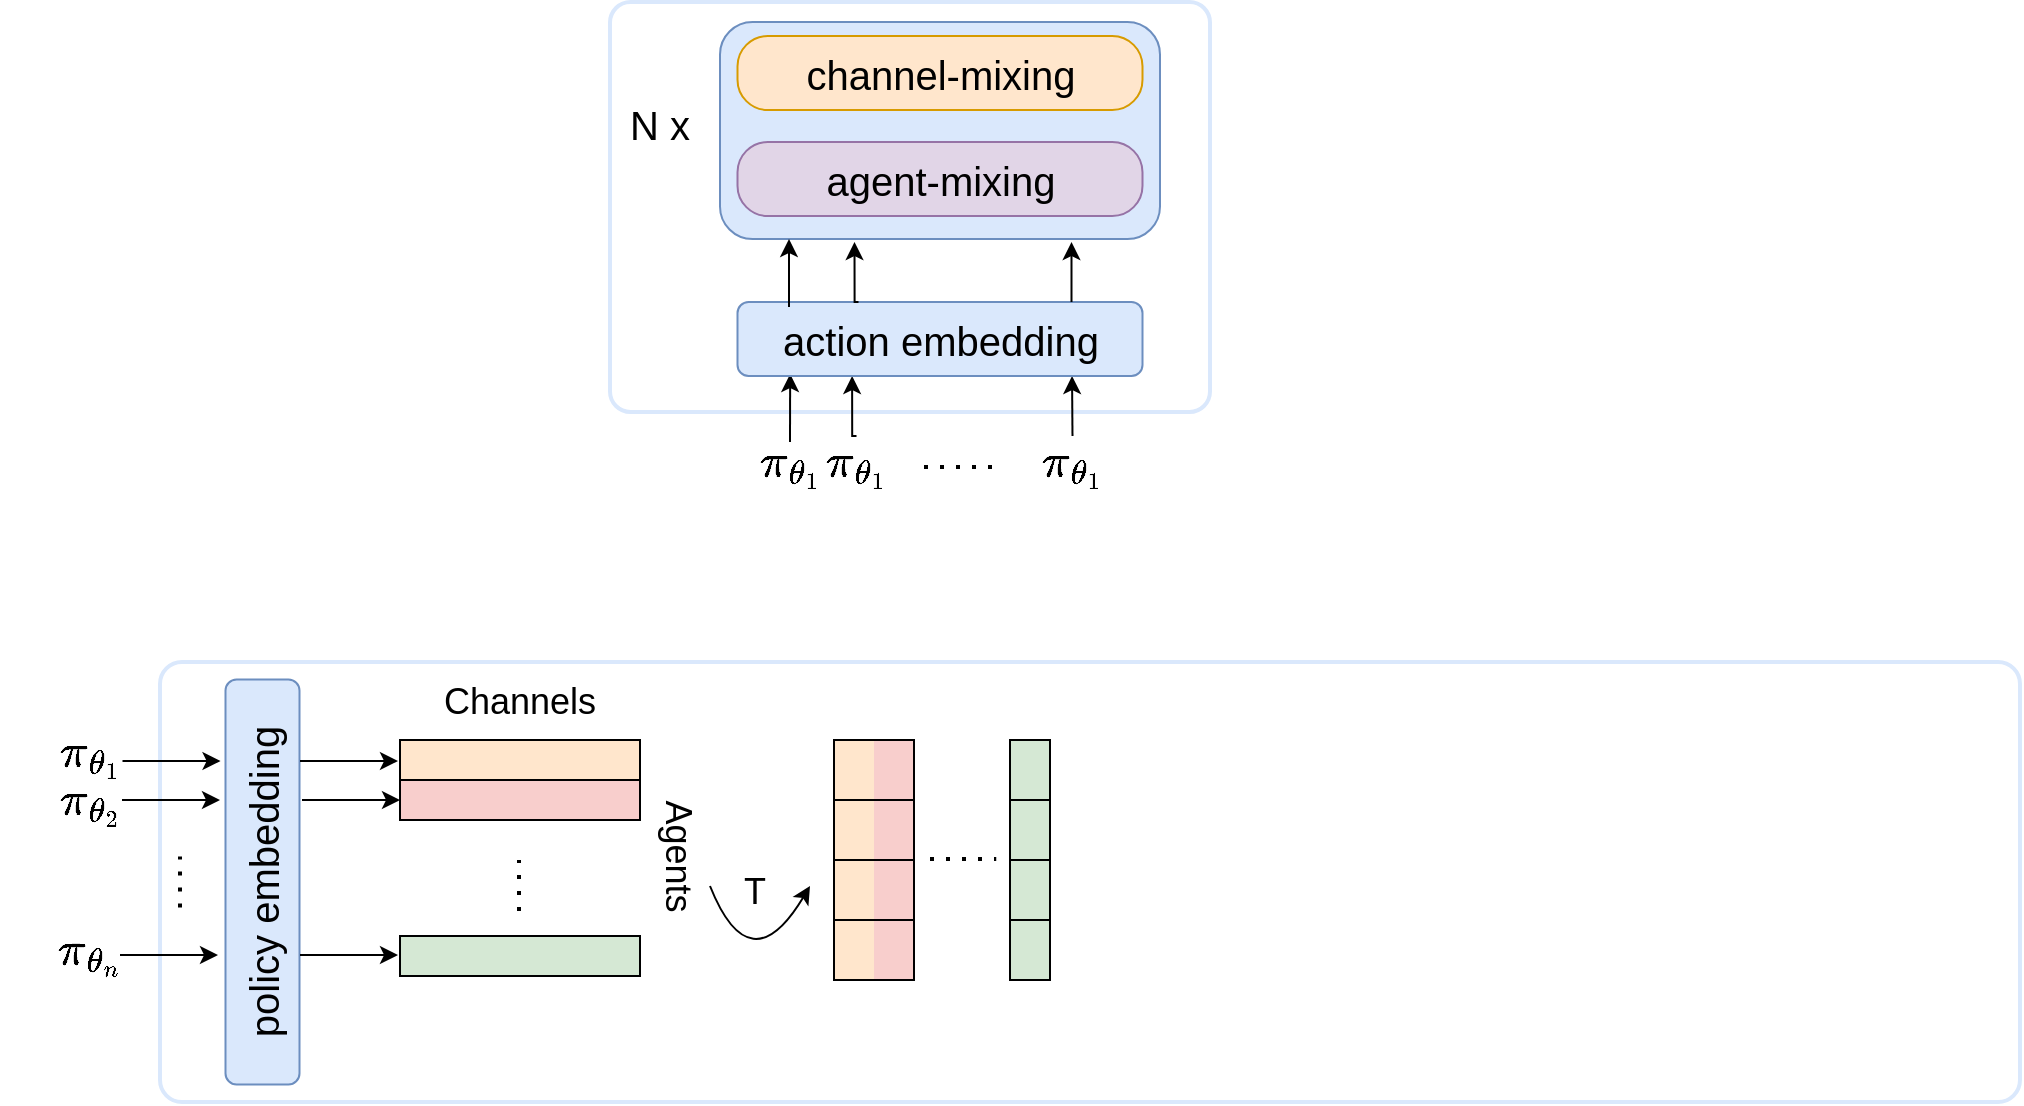 <mxfile version="21.5.2" type="github">
  <diagram name="Page-1" id="cbaoGoT63907dVyWC_Ho">
    <mxGraphModel dx="1983" dy="746" grid="1" gridSize="10" guides="1" tooltips="1" connect="1" arrows="1" fold="1" page="1" pageScale="1" pageWidth="850" pageHeight="1100" math="1" shadow="0">
      <root>
        <mxCell id="0" />
        <mxCell id="1" parent="0" />
        <mxCell id="o8v_-v1df7KjBQlZza3Y-1" value="" style="rounded=1;whiteSpace=wrap;html=1;arcSize=5;strokeColor=#DAE8FC;strokeWidth=2;" vertex="1" parent="1">
          <mxGeometry x="-10" y="390" width="930" height="220" as="geometry" />
        </mxCell>
        <mxCell id="o8v_-v1df7KjBQlZza3Y-2" value="" style="rounded=1;whiteSpace=wrap;html=1;arcSize=5;strokeColor=#DAE8FC;strokeWidth=2;" vertex="1" parent="1">
          <mxGeometry x="215" y="60" width="300" height="205" as="geometry" />
        </mxCell>
        <mxCell id="o8v_-v1df7KjBQlZza3Y-3" style="edgeStyle=orthogonalEdgeStyle;rounded=0;orthogonalLoop=1;jettySize=auto;html=1;exitX=0.5;exitY=0;exitDx=0;exitDy=0;entryX=0.13;entryY=0.973;entryDx=0;entryDy=0;entryPerimeter=0;" edge="1" parent="1" source="o8v_-v1df7KjBQlZza3Y-4" target="o8v_-v1df7KjBQlZza3Y-10">
          <mxGeometry relative="1" as="geometry" />
        </mxCell>
        <mxCell id="o8v_-v1df7KjBQlZza3Y-4" value="\( \pi_{\theta _{1}}&amp;nbsp; \)" style="text;html=1;strokeColor=none;fillColor=none;align=center;verticalAlign=middle;whiteSpace=wrap;rounded=0;fontSize=20;" vertex="1" parent="1">
          <mxGeometry x="295" y="280" width="20" height="20" as="geometry" />
        </mxCell>
        <mxCell id="o8v_-v1df7KjBQlZza3Y-5" style="edgeStyle=orthogonalEdgeStyle;rounded=0;orthogonalLoop=1;jettySize=auto;html=1;exitX=0.5;exitY=0;exitDx=0;exitDy=0;entryX=0.283;entryY=1;entryDx=0;entryDy=0;entryPerimeter=0;" edge="1" parent="1" source="o8v_-v1df7KjBQlZza3Y-6" target="o8v_-v1df7KjBQlZza3Y-10">
          <mxGeometry relative="1" as="geometry" />
        </mxCell>
        <mxCell id="o8v_-v1df7KjBQlZza3Y-6" value="\( \pi_{\theta _{1}}&amp;nbsp; \)" style="text;html=1;strokeColor=none;fillColor=none;align=center;verticalAlign=middle;whiteSpace=wrap;rounded=0;fontSize=20;" vertex="1" parent="1">
          <mxGeometry x="327" y="277" width="22.5" height="26" as="geometry" />
        </mxCell>
        <mxCell id="o8v_-v1df7KjBQlZza3Y-7" style="edgeStyle=orthogonalEdgeStyle;rounded=0;orthogonalLoop=1;jettySize=auto;html=1;exitX=0.5;exitY=0;exitDx=0;exitDy=0;entryX=0.826;entryY=1;entryDx=0;entryDy=0;entryPerimeter=0;" edge="1" parent="1" source="o8v_-v1df7KjBQlZza3Y-8" target="o8v_-v1df7KjBQlZza3Y-10">
          <mxGeometry relative="1" as="geometry" />
        </mxCell>
        <mxCell id="o8v_-v1df7KjBQlZza3Y-8" value="\( \pi_{\theta _{1}}&amp;nbsp; \)" style="text;html=1;strokeColor=none;fillColor=none;align=center;verticalAlign=middle;whiteSpace=wrap;rounded=0;fontSize=20;" vertex="1" parent="1">
          <mxGeometry x="435" y="277" width="22.5" height="26" as="geometry" />
        </mxCell>
        <mxCell id="o8v_-v1df7KjBQlZza3Y-9" value="" style="endArrow=none;dashed=1;html=1;dashPattern=1 3;strokeWidth=2;rounded=0;" edge="1" parent="1">
          <mxGeometry width="50" height="50" relative="1" as="geometry">
            <mxPoint x="372" y="292.5" as="sourcePoint" />
            <mxPoint x="412" y="292.5" as="targetPoint" />
          </mxGeometry>
        </mxCell>
        <mxCell id="o8v_-v1df7KjBQlZza3Y-10" value="&lt;span style=&quot;font-size: 20px;&quot;&gt;action embedding&lt;/span&gt;" style="rounded=1;whiteSpace=wrap;html=1;fillColor=#dae8fc;strokeColor=#6c8ebf;fontSize=20;" vertex="1" parent="1">
          <mxGeometry x="278.75" y="210" width="202.5" height="37" as="geometry" />
        </mxCell>
        <mxCell id="o8v_-v1df7KjBQlZza3Y-11" value="" style="rounded=1;whiteSpace=wrap;html=1;fillColor=#dae8fc;strokeColor=#6c8ebf;fontSize=20;" vertex="1" parent="1">
          <mxGeometry x="270" y="70" width="220" height="108.5" as="geometry" />
        </mxCell>
        <mxCell id="o8v_-v1df7KjBQlZza3Y-12" value="channel-mixing" style="rounded=1;whiteSpace=wrap;html=1;fillColor=#ffe6cc;strokeColor=#d79b00;fontSize=20;arcSize=41;" vertex="1" parent="1">
          <mxGeometry x="278.75" y="77" width="202.5" height="37" as="geometry" />
        </mxCell>
        <mxCell id="o8v_-v1df7KjBQlZza3Y-13" value="agent-mixing" style="rounded=1;whiteSpace=wrap;html=1;fillColor=#e1d5e7;strokeColor=#9673a6;fontSize=20;arcSize=41;" vertex="1" parent="1">
          <mxGeometry x="278.75" y="130" width="202.5" height="37" as="geometry" />
        </mxCell>
        <mxCell id="o8v_-v1df7KjBQlZza3Y-14" value="&lt;font style=&quot;font-size: 20px;&quot;&gt;N x&lt;/font&gt;" style="text;html=1;strokeColor=none;fillColor=none;align=center;verticalAlign=middle;whiteSpace=wrap;rounded=0;" vertex="1" parent="1">
          <mxGeometry x="210" y="106" width="60" height="30" as="geometry" />
        </mxCell>
        <mxCell id="o8v_-v1df7KjBQlZza3Y-15" style="edgeStyle=orthogonalEdgeStyle;rounded=0;orthogonalLoop=1;jettySize=auto;html=1;exitX=0.5;exitY=0;exitDx=0;exitDy=0;entryX=0.13;entryY=0.973;entryDx=0;entryDy=0;entryPerimeter=0;" edge="1" parent="1">
          <mxGeometry relative="1" as="geometry">
            <mxPoint x="304.5" y="212.5" as="sourcePoint" />
            <mxPoint x="304.5" y="178.5" as="targetPoint" />
          </mxGeometry>
        </mxCell>
        <mxCell id="o8v_-v1df7KjBQlZza3Y-16" style="edgeStyle=orthogonalEdgeStyle;rounded=0;orthogonalLoop=1;jettySize=auto;html=1;exitX=0.5;exitY=0;exitDx=0;exitDy=0;entryX=0.283;entryY=1;entryDx=0;entryDy=0;entryPerimeter=0;" edge="1" parent="1">
          <mxGeometry relative="1" as="geometry">
            <mxPoint x="339.25" y="210" as="sourcePoint" />
            <mxPoint x="337.25" y="180" as="targetPoint" />
          </mxGeometry>
        </mxCell>
        <mxCell id="o8v_-v1df7KjBQlZza3Y-17" style="edgeStyle=orthogonalEdgeStyle;rounded=0;orthogonalLoop=1;jettySize=auto;html=1;exitX=0.5;exitY=0;exitDx=0;exitDy=0;entryX=0.826;entryY=1;entryDx=0;entryDy=0;entryPerimeter=0;" edge="1" parent="1">
          <mxGeometry relative="1" as="geometry">
            <mxPoint x="445.75" y="210" as="sourcePoint" />
            <mxPoint x="445.75" y="180" as="targetPoint" />
          </mxGeometry>
        </mxCell>
        <mxCell id="o8v_-v1df7KjBQlZza3Y-26" style="edgeStyle=orthogonalEdgeStyle;rounded=0;orthogonalLoop=1;jettySize=auto;html=1;exitX=1;exitY=0.5;exitDx=0;exitDy=0;entryX=0.831;entryY=-0.101;entryDx=0;entryDy=0;entryPerimeter=0;" edge="1" parent="1">
          <mxGeometry relative="1" as="geometry">
            <mxPoint x="-28.75" y="439.5" as="sourcePoint" />
            <mxPoint x="20.263" y="439.5" as="targetPoint" />
          </mxGeometry>
        </mxCell>
        <mxCell id="o8v_-v1df7KjBQlZza3Y-18" value="\( \pi_{\theta _{1}}&amp;nbsp; \)" style="text;html=1;strokeColor=none;fillColor=none;align=center;verticalAlign=middle;whiteSpace=wrap;rounded=0;fontSize=20;flipV=1;" vertex="1" parent="1">
          <mxGeometry x="-60" y="425" width="30" height="20" as="geometry" />
        </mxCell>
        <mxCell id="o8v_-v1df7KjBQlZza3Y-19" value="\( \pi_{\theta _{2}}&amp;nbsp; \)" style="text;html=1;strokeColor=none;fillColor=none;align=center;verticalAlign=middle;whiteSpace=wrap;rounded=0;fontSize=20;flipV=1;" vertex="1" parent="1">
          <mxGeometry x="-56.25" y="446" width="22.5" height="26" as="geometry" />
        </mxCell>
        <mxCell id="o8v_-v1df7KjBQlZza3Y-20" value="\( \pi_{\theta _{n}}&amp;nbsp; \)" style="text;html=1;strokeColor=none;fillColor=none;align=center;verticalAlign=middle;whiteSpace=wrap;rounded=0;fontSize=20;flipV=1;" vertex="1" parent="1">
          <mxGeometry x="-56.25" y="521" width="22.5" height="26" as="geometry" />
        </mxCell>
        <mxCell id="o8v_-v1df7KjBQlZza3Y-21" value="" style="endArrow=none;dashed=1;html=1;dashPattern=1 3;strokeWidth=2;rounded=0;" edge="1" parent="1">
          <mxGeometry width="50" height="50" relative="1" as="geometry">
            <mxPoint y="512.75" as="sourcePoint" />
            <mxPoint y="487.25" as="targetPoint" />
          </mxGeometry>
        </mxCell>
        <mxCell id="o8v_-v1df7KjBQlZza3Y-22" value="&lt;span style=&quot;font-size: 20px;&quot;&gt;policy embedding&lt;/span&gt;" style="rounded=1;whiteSpace=wrap;html=1;fillColor=#dae8fc;strokeColor=#6c8ebf;fontSize=20;rotation=-90;" vertex="1" parent="1">
          <mxGeometry x="-60" y="481.5" width="202.5" height="37" as="geometry" />
        </mxCell>
        <mxCell id="o8v_-v1df7KjBQlZza3Y-27" style="edgeStyle=orthogonalEdgeStyle;rounded=0;orthogonalLoop=1;jettySize=auto;html=1;exitX=1;exitY=0.5;exitDx=0;exitDy=0;entryX=0.831;entryY=-0.101;entryDx=0;entryDy=0;entryPerimeter=0;" edge="1" parent="1">
          <mxGeometry relative="1" as="geometry">
            <mxPoint x="-29" y="459" as="sourcePoint" />
            <mxPoint x="20" y="459" as="targetPoint" />
          </mxGeometry>
        </mxCell>
        <mxCell id="o8v_-v1df7KjBQlZza3Y-28" style="edgeStyle=orthogonalEdgeStyle;rounded=0;orthogonalLoop=1;jettySize=auto;html=1;exitX=1;exitY=0.5;exitDx=0;exitDy=0;entryX=0.831;entryY=-0.101;entryDx=0;entryDy=0;entryPerimeter=0;" edge="1" parent="1">
          <mxGeometry relative="1" as="geometry">
            <mxPoint x="-30" y="536.5" as="sourcePoint" />
            <mxPoint x="19" y="536.5" as="targetPoint" />
          </mxGeometry>
        </mxCell>
        <mxCell id="o8v_-v1df7KjBQlZza3Y-29" value="" style="shape=table;startSize=0;container=1;collapsible=0;childLayout=tableLayout;fontSize=16;" vertex="1" parent="1">
          <mxGeometry x="110" y="429" width="120" height="40" as="geometry" />
        </mxCell>
        <mxCell id="o8v_-v1df7KjBQlZza3Y-30" value="" style="shape=tableRow;horizontal=0;startSize=0;swimlaneHead=0;swimlaneBody=0;strokeColor=inherit;top=0;left=0;bottom=0;right=0;collapsible=0;dropTarget=0;fillColor=none;points=[[0,0.5],[1,0.5]];portConstraint=eastwest;fontSize=16;" vertex="1" parent="o8v_-v1df7KjBQlZza3Y-29">
          <mxGeometry width="120" height="20" as="geometry" />
        </mxCell>
        <mxCell id="o8v_-v1df7KjBQlZza3Y-31" value="" style="shape=partialRectangle;html=1;whiteSpace=wrap;connectable=0;strokeColor=#000000;overflow=hidden;fillColor=#ffe6cc;top=1;left=1;bottom=1;right=1;pointerEvents=1;fontSize=16;" vertex="1" parent="o8v_-v1df7KjBQlZza3Y-30">
          <mxGeometry width="120" height="20" as="geometry">
            <mxRectangle width="120" height="20" as="alternateBounds" />
          </mxGeometry>
        </mxCell>
        <mxCell id="o8v_-v1df7KjBQlZza3Y-34" value="" style="shape=tableRow;horizontal=0;startSize=0;swimlaneHead=0;swimlaneBody=0;strokeColor=inherit;top=0;left=0;bottom=0;right=0;collapsible=0;dropTarget=0;fillColor=none;points=[[0,0.5],[1,0.5]];portConstraint=eastwest;fontSize=16;" vertex="1" parent="o8v_-v1df7KjBQlZza3Y-29">
          <mxGeometry y="20" width="120" height="20" as="geometry" />
        </mxCell>
        <mxCell id="o8v_-v1df7KjBQlZza3Y-35" value="" style="shape=partialRectangle;html=1;whiteSpace=wrap;connectable=0;strokeColor=#000000;overflow=hidden;fillColor=#f8cecc;top=1;left=1;bottom=1;right=1;pointerEvents=1;fontSize=16;" vertex="1" parent="o8v_-v1df7KjBQlZza3Y-34">
          <mxGeometry width="120" height="20" as="geometry">
            <mxRectangle width="120" height="20" as="alternateBounds" />
          </mxGeometry>
        </mxCell>
        <mxCell id="o8v_-v1df7KjBQlZza3Y-42" style="edgeStyle=orthogonalEdgeStyle;rounded=0;orthogonalLoop=1;jettySize=auto;html=1;exitX=1;exitY=0.5;exitDx=0;exitDy=0;entryX=0.831;entryY=-0.101;entryDx=0;entryDy=0;entryPerimeter=0;" edge="1" parent="1">
          <mxGeometry relative="1" as="geometry">
            <mxPoint x="60" y="439.5" as="sourcePoint" />
            <mxPoint x="109" y="439.5" as="targetPoint" />
          </mxGeometry>
        </mxCell>
        <mxCell id="o8v_-v1df7KjBQlZza3Y-43" style="edgeStyle=orthogonalEdgeStyle;rounded=0;orthogonalLoop=1;jettySize=auto;html=1;exitX=1;exitY=0.5;exitDx=0;exitDy=0;entryX=0.831;entryY=-0.101;entryDx=0;entryDy=0;entryPerimeter=0;" edge="1" parent="1">
          <mxGeometry relative="1" as="geometry">
            <mxPoint x="61" y="459" as="sourcePoint" />
            <mxPoint x="110" y="459" as="targetPoint" />
          </mxGeometry>
        </mxCell>
        <mxCell id="o8v_-v1df7KjBQlZza3Y-44" style="edgeStyle=orthogonalEdgeStyle;rounded=0;orthogonalLoop=1;jettySize=auto;html=1;exitX=1;exitY=0.5;exitDx=0;exitDy=0;entryX=0.831;entryY=-0.101;entryDx=0;entryDy=0;entryPerimeter=0;" edge="1" parent="1">
          <mxGeometry relative="1" as="geometry">
            <mxPoint x="60" y="536.5" as="sourcePoint" />
            <mxPoint x="109" y="536.5" as="targetPoint" />
          </mxGeometry>
        </mxCell>
        <mxCell id="o8v_-v1df7KjBQlZza3Y-45" value="" style="shape=table;startSize=0;container=1;collapsible=0;childLayout=tableLayout;fontSize=16;fillColor=#d5e8d4;strokeColor=#000000;" vertex="1" parent="1">
          <mxGeometry x="110" y="527" width="120" height="20" as="geometry" />
        </mxCell>
        <mxCell id="o8v_-v1df7KjBQlZza3Y-46" value="" style="shape=tableRow;horizontal=0;startSize=0;swimlaneHead=0;swimlaneBody=0;strokeColor=inherit;top=0;left=0;bottom=0;right=0;collapsible=0;dropTarget=0;fillColor=none;points=[[0,0.5],[1,0.5]];portConstraint=eastwest;fontSize=16;" vertex="1" parent="o8v_-v1df7KjBQlZza3Y-45">
          <mxGeometry width="120" height="20" as="geometry" />
        </mxCell>
        <mxCell id="o8v_-v1df7KjBQlZza3Y-47" value="" style="shape=partialRectangle;html=1;whiteSpace=wrap;connectable=0;overflow=hidden;top=1;left=1;bottom=1;right=1;pointerEvents=1;fontSize=16;fillColor=#d5e8d4;strokeColor=#000000;" vertex="1" parent="o8v_-v1df7KjBQlZza3Y-46">
          <mxGeometry width="120" height="20" as="geometry">
            <mxRectangle width="120" height="20" as="alternateBounds" />
          </mxGeometry>
        </mxCell>
        <mxCell id="o8v_-v1df7KjBQlZza3Y-58" value="" style="endArrow=none;dashed=1;html=1;dashPattern=1 3;strokeWidth=2;rounded=0;" edge="1" parent="1">
          <mxGeometry width="50" height="50" relative="1" as="geometry">
            <mxPoint x="169.5" y="514.5" as="sourcePoint" />
            <mxPoint x="169.5" y="489" as="targetPoint" />
          </mxGeometry>
        </mxCell>
        <mxCell id="o8v_-v1df7KjBQlZza3Y-59" value="&lt;font style=&quot;font-size: 18px;&quot;&gt;Channels&lt;/font&gt;" style="text;html=1;strokeColor=none;fillColor=none;align=center;verticalAlign=middle;whiteSpace=wrap;rounded=0;" vertex="1" parent="1">
          <mxGeometry x="140" y="395" width="60" height="30" as="geometry" />
        </mxCell>
        <mxCell id="o8v_-v1df7KjBQlZza3Y-60" value="&lt;font style=&quot;font-size: 18px;&quot;&gt;Agents&lt;/font&gt;" style="text;html=1;strokeColor=none;fillColor=none;align=center;verticalAlign=middle;whiteSpace=wrap;rounded=0;rotation=90;" vertex="1" parent="1">
          <mxGeometry x="218.75" y="472" width="60" height="30" as="geometry" />
        </mxCell>
        <mxCell id="o8v_-v1df7KjBQlZza3Y-61" value="" style="curved=1;endArrow=classic;html=1;rounded=0;" edge="1" parent="1">
          <mxGeometry width="50" height="50" relative="1" as="geometry">
            <mxPoint x="265" y="502" as="sourcePoint" />
            <mxPoint x="315" y="502" as="targetPoint" />
            <Array as="points">
              <mxPoint x="285" y="552" />
              <mxPoint x="315" y="502" />
            </Array>
          </mxGeometry>
        </mxCell>
        <mxCell id="o8v_-v1df7KjBQlZza3Y-62" value="&lt;font style=&quot;font-size: 18px;&quot;&gt;T&lt;/font&gt;" style="text;html=1;strokeColor=none;fillColor=none;align=center;verticalAlign=middle;whiteSpace=wrap;rounded=0;" vertex="1" parent="1">
          <mxGeometry x="276.75" y="493" width="21.25" height="24" as="geometry" />
        </mxCell>
        <mxCell id="o8v_-v1df7KjBQlZza3Y-89" value="" style="endArrow=none;dashed=1;html=1;dashPattern=1 3;strokeWidth=2;rounded=0;" edge="1" parent="1">
          <mxGeometry width="50" height="50" relative="1" as="geometry">
            <mxPoint x="375" y="488.5" as="sourcePoint" />
            <mxPoint x="408.12" y="488.5" as="targetPoint" />
          </mxGeometry>
        </mxCell>
        <mxCell id="o8v_-v1df7KjBQlZza3Y-93" value="" style="shape=table;startSize=0;container=1;collapsible=0;childLayout=tableLayout;fontSize=16;columnLines=0;" vertex="1" parent="1">
          <mxGeometry x="327" y="429" width="40" height="120" as="geometry" />
        </mxCell>
        <mxCell id="o8v_-v1df7KjBQlZza3Y-94" value="" style="shape=tableRow;horizontal=0;startSize=0;swimlaneHead=0;swimlaneBody=0;strokeColor=inherit;top=0;left=0;bottom=0;right=0;collapsible=0;dropTarget=0;fillColor=none;points=[[0,0.5],[1,0.5]];portConstraint=eastwest;fontSize=16;" vertex="1" parent="o8v_-v1df7KjBQlZza3Y-93">
          <mxGeometry width="40" height="30" as="geometry" />
        </mxCell>
        <mxCell id="o8v_-v1df7KjBQlZza3Y-95" value="" style="shape=partialRectangle;html=1;whiteSpace=wrap;connectable=0;strokeColor=#000000;overflow=hidden;fillColor=#ffe6cc;top=1;left=1;bottom=1;right=0;pointerEvents=1;fontSize=16;" vertex="1" parent="o8v_-v1df7KjBQlZza3Y-94">
          <mxGeometry width="20" height="30" as="geometry">
            <mxRectangle width="20" height="30" as="alternateBounds" />
          </mxGeometry>
        </mxCell>
        <mxCell id="o8v_-v1df7KjBQlZza3Y-96" value="" style="shape=partialRectangle;html=1;whiteSpace=wrap;connectable=0;strokeColor=#000000;overflow=hidden;fillColor=#f8cecc;top=1;left=0;bottom=1;right=1;pointerEvents=1;fontSize=16;" vertex="1" parent="o8v_-v1df7KjBQlZza3Y-94">
          <mxGeometry x="20" width="20" height="30" as="geometry">
            <mxRectangle width="20" height="30" as="alternateBounds" />
          </mxGeometry>
        </mxCell>
        <mxCell id="o8v_-v1df7KjBQlZza3Y-98" value="" style="shape=tableRow;horizontal=0;startSize=0;swimlaneHead=0;swimlaneBody=0;strokeColor=#b85450;top=0;left=0;bottom=0;right=0;collapsible=0;dropTarget=0;fillColor=#f8cecc;points=[[0,0.5],[1,0.5]];portConstraint=eastwest;fontSize=16;" vertex="1" parent="o8v_-v1df7KjBQlZza3Y-93">
          <mxGeometry y="30" width="40" height="30" as="geometry" />
        </mxCell>
        <mxCell id="o8v_-v1df7KjBQlZza3Y-99" value="" style="shape=partialRectangle;html=1;whiteSpace=wrap;connectable=0;strokeColor=#000000;overflow=hidden;fillColor=#ffe6cc;top=1;left=1;bottom=1;right=0;pointerEvents=1;fontSize=16;" vertex="1" parent="o8v_-v1df7KjBQlZza3Y-98">
          <mxGeometry width="20" height="30" as="geometry">
            <mxRectangle width="20" height="30" as="alternateBounds" />
          </mxGeometry>
        </mxCell>
        <mxCell id="o8v_-v1df7KjBQlZza3Y-100" value="" style="shape=partialRectangle;html=1;whiteSpace=wrap;connectable=0;strokeColor=#000000;overflow=hidden;fillColor=none;top=1;left=0;bottom=1;right=1;pointerEvents=1;fontSize=16;" vertex="1" parent="o8v_-v1df7KjBQlZza3Y-98">
          <mxGeometry x="20" width="20" height="30" as="geometry">
            <mxRectangle width="20" height="30" as="alternateBounds" />
          </mxGeometry>
        </mxCell>
        <mxCell id="o8v_-v1df7KjBQlZza3Y-106" style="shape=tableRow;horizontal=0;startSize=0;swimlaneHead=0;swimlaneBody=0;strokeColor=#b85450;top=0;left=0;bottom=0;right=0;collapsible=0;dropTarget=0;fillColor=#f8cecc;points=[[0,0.5],[1,0.5]];portConstraint=eastwest;fontSize=16;" vertex="1" parent="o8v_-v1df7KjBQlZza3Y-93">
          <mxGeometry y="60" width="40" height="30" as="geometry" />
        </mxCell>
        <mxCell id="o8v_-v1df7KjBQlZza3Y-107" style="shape=partialRectangle;html=1;whiteSpace=wrap;connectable=0;strokeColor=#000000;overflow=hidden;fillColor=#ffe6cc;top=1;left=1;bottom=1;right=0;pointerEvents=1;fontSize=16;" vertex="1" parent="o8v_-v1df7KjBQlZza3Y-106">
          <mxGeometry width="20" height="30" as="geometry">
            <mxRectangle width="20" height="30" as="alternateBounds" />
          </mxGeometry>
        </mxCell>
        <mxCell id="o8v_-v1df7KjBQlZza3Y-108" style="shape=partialRectangle;html=1;whiteSpace=wrap;connectable=0;strokeColor=#000000;overflow=hidden;fillColor=none;top=1;left=0;bottom=1;right=1;pointerEvents=1;fontSize=16;" vertex="1" parent="o8v_-v1df7KjBQlZza3Y-106">
          <mxGeometry x="20" width="20" height="30" as="geometry">
            <mxRectangle width="20" height="30" as="alternateBounds" />
          </mxGeometry>
        </mxCell>
        <mxCell id="o8v_-v1df7KjBQlZza3Y-110" style="shape=tableRow;horizontal=0;startSize=0;swimlaneHead=0;swimlaneBody=0;strokeColor=inherit;top=1;left=0;bottom=1;right=0;collapsible=0;dropTarget=0;fillColor=none;points=[[0,0.5],[1,0.5]];portConstraint=eastwest;fontSize=16;" vertex="1" parent="o8v_-v1df7KjBQlZza3Y-93">
          <mxGeometry y="90" width="40" height="30" as="geometry" />
        </mxCell>
        <mxCell id="o8v_-v1df7KjBQlZza3Y-111" style="shape=partialRectangle;html=1;whiteSpace=wrap;connectable=0;strokeColor=#000000;overflow=hidden;fillColor=#ffe6cc;top=1;left=1;bottom=1;right=0;pointerEvents=1;fontSize=16;" vertex="1" parent="o8v_-v1df7KjBQlZza3Y-110">
          <mxGeometry width="20" height="30" as="geometry">
            <mxRectangle width="20" height="30" as="alternateBounds" />
          </mxGeometry>
        </mxCell>
        <mxCell id="o8v_-v1df7KjBQlZza3Y-112" style="shape=partialRectangle;html=1;whiteSpace=wrap;connectable=0;strokeColor=#000000;overflow=hidden;fillColor=#f8cecc;top=1;left=0;bottom=1;right=1;pointerEvents=1;fontSize=16;" vertex="1" parent="o8v_-v1df7KjBQlZza3Y-110">
          <mxGeometry x="20" width="20" height="30" as="geometry">
            <mxRectangle width="20" height="30" as="alternateBounds" />
          </mxGeometry>
        </mxCell>
        <mxCell id="o8v_-v1df7KjBQlZza3Y-114" value="" style="shape=table;startSize=0;container=1;collapsible=0;childLayout=tableLayout;fontSize=16;strokeColor=#000000;" vertex="1" parent="1">
          <mxGeometry x="415" y="429" width="20" height="120" as="geometry" />
        </mxCell>
        <mxCell id="o8v_-v1df7KjBQlZza3Y-115" value="" style="shape=tableRow;horizontal=0;startSize=0;swimlaneHead=0;swimlaneBody=0;strokeColor=inherit;top=0;left=0;bottom=0;right=0;collapsible=0;dropTarget=0;fillColor=none;points=[[0,0.5],[1,0.5]];portConstraint=eastwest;fontSize=16;" vertex="1" parent="o8v_-v1df7KjBQlZza3Y-114">
          <mxGeometry width="20" height="30" as="geometry" />
        </mxCell>
        <mxCell id="o8v_-v1df7KjBQlZza3Y-116" value="" style="shape=partialRectangle;html=1;whiteSpace=wrap;connectable=0;strokeColor=#000000;overflow=hidden;fillColor=#d5e8d4;top=1;left=1;bottom=1;right=1;pointerEvents=1;fontSize=16;" vertex="1" parent="o8v_-v1df7KjBQlZza3Y-115">
          <mxGeometry width="20" height="30" as="geometry">
            <mxRectangle width="20" height="30" as="alternateBounds" />
          </mxGeometry>
        </mxCell>
        <mxCell id="o8v_-v1df7KjBQlZza3Y-119" value="" style="shape=tableRow;horizontal=0;startSize=0;swimlaneHead=0;swimlaneBody=0;strokeColor=inherit;top=0;left=0;bottom=0;right=0;collapsible=0;dropTarget=0;fillColor=none;points=[[0,0.5],[1,0.5]];portConstraint=eastwest;fontSize=16;" vertex="1" parent="o8v_-v1df7KjBQlZza3Y-114">
          <mxGeometry y="30" width="20" height="30" as="geometry" />
        </mxCell>
        <mxCell id="o8v_-v1df7KjBQlZza3Y-120" value="" style="shape=partialRectangle;html=1;whiteSpace=wrap;connectable=0;strokeColor=#000000;overflow=hidden;fillColor=#d5e8d4;top=1;left=1;bottom=1;right=1;pointerEvents=1;fontSize=16;" vertex="1" parent="o8v_-v1df7KjBQlZza3Y-119">
          <mxGeometry width="20" height="30" as="geometry">
            <mxRectangle width="20" height="30" as="alternateBounds" />
          </mxGeometry>
        </mxCell>
        <mxCell id="o8v_-v1df7KjBQlZza3Y-123" value="" style="shape=tableRow;horizontal=0;startSize=0;swimlaneHead=0;swimlaneBody=0;strokeColor=inherit;top=0;left=0;bottom=0;right=0;collapsible=0;dropTarget=0;fillColor=none;points=[[0,0.5],[1,0.5]];portConstraint=eastwest;fontSize=16;" vertex="1" parent="o8v_-v1df7KjBQlZza3Y-114">
          <mxGeometry y="60" width="20" height="30" as="geometry" />
        </mxCell>
        <mxCell id="o8v_-v1df7KjBQlZza3Y-124" value="" style="shape=partialRectangle;html=1;whiteSpace=wrap;connectable=0;strokeColor=#000000;overflow=hidden;fillColor=#d5e8d4;top=1;left=1;bottom=1;right=1;pointerEvents=1;fontSize=16;" vertex="1" parent="o8v_-v1df7KjBQlZza3Y-123">
          <mxGeometry width="20" height="30" as="geometry">
            <mxRectangle width="20" height="30" as="alternateBounds" />
          </mxGeometry>
        </mxCell>
        <mxCell id="o8v_-v1df7KjBQlZza3Y-127" style="shape=tableRow;horizontal=0;startSize=0;swimlaneHead=0;swimlaneBody=0;strokeColor=inherit;top=0;left=0;bottom=0;right=0;collapsible=0;dropTarget=0;fillColor=none;points=[[0,0.5],[1,0.5]];portConstraint=eastwest;fontSize=16;" vertex="1" parent="o8v_-v1df7KjBQlZza3Y-114">
          <mxGeometry y="90" width="20" height="30" as="geometry" />
        </mxCell>
        <mxCell id="o8v_-v1df7KjBQlZza3Y-128" style="shape=partialRectangle;html=1;whiteSpace=wrap;connectable=0;strokeColor=#000000;overflow=hidden;fillColor=#d5e8d4;top=1;left=1;bottom=1;right=1;pointerEvents=1;fontSize=16;" vertex="1" parent="o8v_-v1df7KjBQlZza3Y-127">
          <mxGeometry width="20" height="30" as="geometry">
            <mxRectangle width="20" height="30" as="alternateBounds" />
          </mxGeometry>
        </mxCell>
      </root>
    </mxGraphModel>
  </diagram>
</mxfile>
